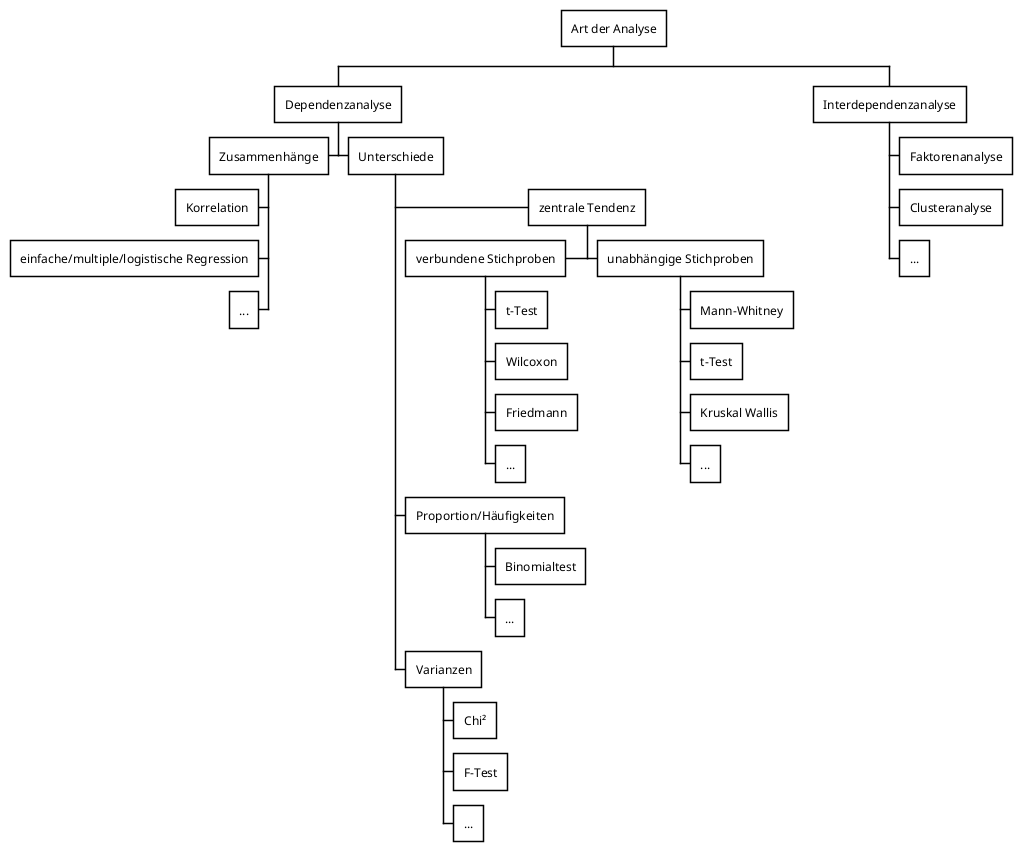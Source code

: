 @startwbs
<style>
wbsDiagram {
  Linecolor black
  BackgroundColor White
}
</style>


* Art der Analyse
** Dependenzanalyse
*** Unterschiede
**** zentrale Tendenz
***** unabhängige Stichproben
****** Mann-Whitney
****** t-Test
****** Kruskal Wallis
****** ...
*****< verbundene Stichproben
****** t-Test
****** Wilcoxon
****** Friedmann
****** ...
**** Proportion/Häufigkeiten
***** Binomialtest
***** ...
**** Varianzen
***** Chi²
***** F-Test
***** ...
***< Zusammenhänge
****< Korrelation
****< einfache/multiple/logistische Regression
****< ...
** Interdependenzanalyse
*** Faktorenanalyse
*** Clusteranalyse
*** ...

@endwbs
